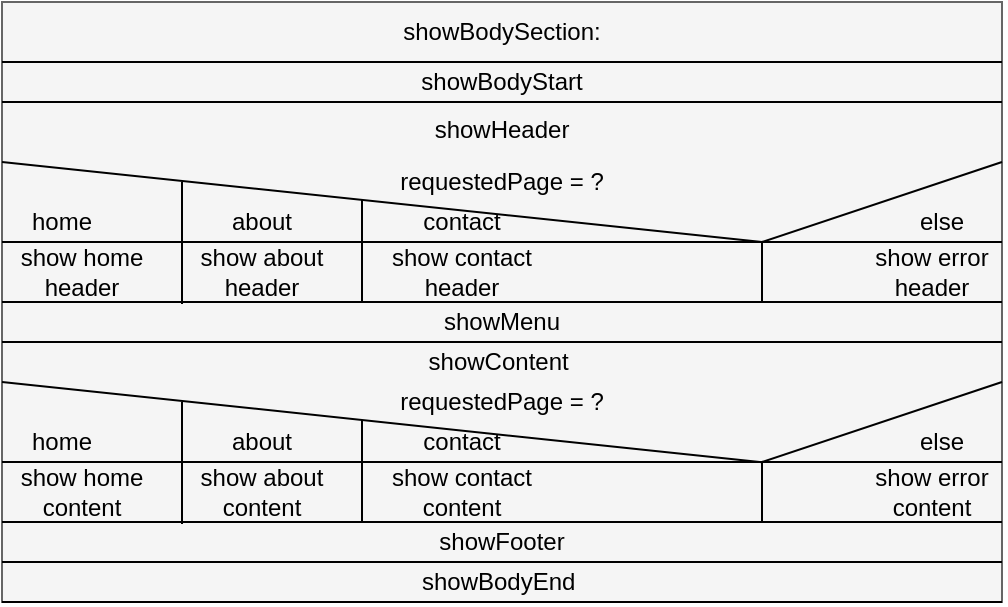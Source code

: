 <mxfile>
    <diagram id="WXe0EHgQ5oCG4pKlPfUx" name="Page-1">
        <mxGraphModel dx="628" dy="446" grid="1" gridSize="10" guides="1" tooltips="1" connect="1" arrows="1" fold="1" page="1" pageScale="1" pageWidth="827" pageHeight="1169" math="0" shadow="0">
            <root>
                <mxCell id="0"/>
                <mxCell id="1" parent="0"/>
                <mxCell id="42" style="edgeStyle=none;html=1;exitX=0;exitY=0;exitDx=0;exitDy=0;entryX=0.781;entryY=1.017;entryDx=0;entryDy=0;entryPerimeter=0;strokeColor=#000000;fontColor=#000000;endArrow=none;endFill=0;" edge="1" parent="1" source="18">
                    <mxGeometry relative="1" as="geometry">
                        <mxPoint x="570.5" y="182.38" as="targetPoint"/>
                    </mxGeometry>
                </mxCell>
                <mxCell id="50" value="" style="whiteSpace=wrap;html=1;fontColor=#333333;fillColor=#f5f5f5;strokeColor=#666666;" vertex="1" parent="1">
                    <mxGeometry x="180" y="200" width="500" height="300" as="geometry"/>
                </mxCell>
                <mxCell id="51" value="&lt;font color=&quot;#000000&quot;&gt;showBodySection:&lt;/font&gt;" style="text;strokeColor=none;align=center;fillColor=none;html=1;verticalAlign=middle;whiteSpace=wrap;rounded=0;" vertex="1" parent="1">
                    <mxGeometry x="180" y="200" width="500" height="30" as="geometry"/>
                </mxCell>
                <mxCell id="121" style="edgeStyle=none;html=1;exitX=0;exitY=0;exitDx=0;exitDy=0;strokeColor=#000000;fontColor=#000000;endArrow=none;endFill=0;" edge="1" parent="1" source="108">
                    <mxGeometry relative="1" as="geometry">
                        <mxPoint x="560" y="320" as="targetPoint"/>
                    </mxGeometry>
                </mxCell>
                <mxCell id="122" style="edgeStyle=none;html=1;exitX=1;exitY=0;exitDx=0;exitDy=0;strokeColor=#000000;fontColor=#000000;endArrow=none;endFill=0;" edge="1" parent="1" source="108">
                    <mxGeometry relative="1" as="geometry">
                        <mxPoint x="560" y="320" as="targetPoint"/>
                    </mxGeometry>
                </mxCell>
                <mxCell id="108" value="&lt;font color=&quot;#000000&quot;&gt;requestedPage = ?&lt;/font&gt;" style="text;strokeColor=none;align=center;fillColor=none;html=1;verticalAlign=middle;whiteSpace=wrap;rounded=0;" vertex="1" parent="1">
                    <mxGeometry x="180" y="280" width="500" height="20" as="geometry"/>
                </mxCell>
                <mxCell id="109" value="home" style="text;strokeColor=none;align=center;fillColor=none;html=1;verticalAlign=middle;whiteSpace=wrap;rounded=0;fontColor=#000000;" vertex="1" parent="1">
                    <mxGeometry x="180" y="300" width="60" height="20" as="geometry"/>
                </mxCell>
                <mxCell id="123" style="edgeStyle=none;html=1;exitX=1;exitY=1;exitDx=0;exitDy=0;entryX=0;entryY=1;entryDx=0;entryDy=0;strokeColor=#000000;fontColor=#000000;endArrow=none;endFill=0;" edge="1" parent="1" source="110" target="109">
                    <mxGeometry relative="1" as="geometry"/>
                </mxCell>
                <mxCell id="110" value="else" style="text;strokeColor=none;align=center;fillColor=none;html=1;verticalAlign=middle;whiteSpace=wrap;rounded=0;fontColor=#000000;" vertex="1" parent="1">
                    <mxGeometry x="620" y="300" width="60" height="20" as="geometry"/>
                </mxCell>
                <mxCell id="111" value="contact" style="text;strokeColor=none;align=center;fillColor=none;html=1;verticalAlign=middle;whiteSpace=wrap;rounded=0;fontColor=#000000;" vertex="1" parent="1">
                    <mxGeometry x="380" y="300" width="60" height="20" as="geometry"/>
                </mxCell>
                <mxCell id="112" value="about" style="text;strokeColor=none;align=center;fillColor=none;html=1;verticalAlign=middle;whiteSpace=wrap;rounded=0;fontColor=#000000;" vertex="1" parent="1">
                    <mxGeometry x="280" y="300" width="60" height="20" as="geometry"/>
                </mxCell>
                <mxCell id="113" value="&lt;font color=&quot;#000000&quot;&gt;showBodyStart&lt;/font&gt;" style="text;strokeColor=none;align=center;fillColor=none;html=1;verticalAlign=middle;whiteSpace=wrap;rounded=0;" vertex="1" parent="1">
                    <mxGeometry x="180" y="230" width="500" height="20" as="geometry"/>
                </mxCell>
                <mxCell id="114" value="&lt;font color=&quot;#000000&quot;&gt;showHeader&lt;/font&gt;" style="text;strokeColor=none;align=center;fillColor=none;html=1;verticalAlign=middle;whiteSpace=wrap;rounded=0;" vertex="1" parent="1">
                    <mxGeometry x="180" y="254" width="500" height="20" as="geometry"/>
                </mxCell>
                <mxCell id="115" value="&lt;font color=&quot;#000000&quot;&gt;showMenu&lt;/font&gt;" style="text;strokeColor=none;align=center;fillColor=none;html=1;verticalAlign=middle;whiteSpace=wrap;rounded=0;" vertex="1" parent="1">
                    <mxGeometry x="180" y="350" width="500" height="20" as="geometry"/>
                </mxCell>
                <mxCell id="116" value="&lt;font color=&quot;#000000&quot;&gt;showContent&amp;nbsp;&lt;/font&gt;" style="text;strokeColor=none;align=center;fillColor=none;html=1;verticalAlign=middle;whiteSpace=wrap;rounded=0;" vertex="1" parent="1">
                    <mxGeometry x="180" y="370" width="500" height="20" as="geometry"/>
                </mxCell>
                <mxCell id="117" value="&lt;font color=&quot;#000000&quot;&gt;showFooter&lt;br&gt;&lt;/font&gt;" style="text;strokeColor=none;align=center;fillColor=none;html=1;verticalAlign=middle;whiteSpace=wrap;rounded=0;" vertex="1" parent="1">
                    <mxGeometry x="180" y="460" width="500" height="20" as="geometry"/>
                </mxCell>
                <mxCell id="118" value="&lt;font color=&quot;#000000&quot;&gt;showBodyEnd&amp;nbsp;&lt;br&gt;&lt;/font&gt;" style="text;strokeColor=none;align=center;fillColor=none;html=1;verticalAlign=middle;whiteSpace=wrap;rounded=0;" vertex="1" parent="1">
                    <mxGeometry x="180" y="480" width="500" height="20" as="geometry"/>
                </mxCell>
                <mxCell id="119" style="edgeStyle=none;html=1;exitX=0;exitY=1;exitDx=0;exitDy=0;entryX=1;entryY=1;entryDx=0;entryDy=0;strokeColor=#000000;fontColor=#000000;endArrow=none;endFill=0;" edge="1" parent="1" source="51" target="51">
                    <mxGeometry relative="1" as="geometry"/>
                </mxCell>
                <mxCell id="120" style="edgeStyle=none;html=1;exitX=0;exitY=1;exitDx=0;exitDy=0;entryX=1;entryY=1;entryDx=0;entryDy=0;strokeColor=#000000;fontColor=#000000;endArrow=none;endFill=0;" edge="1" parent="1" source="113" target="113">
                    <mxGeometry relative="1" as="geometry"/>
                </mxCell>
                <mxCell id="128" style="edgeStyle=none;html=1;exitX=0;exitY=1;exitDx=0;exitDy=0;entryX=1;entryY=1;entryDx=0;entryDy=0;strokeColor=#000000;fontColor=#000000;endArrow=none;endFill=0;" edge="1" parent="1" source="124" target="127">
                    <mxGeometry relative="1" as="geometry"/>
                </mxCell>
                <mxCell id="124" value="show home header" style="text;strokeColor=none;align=center;fillColor=none;html=1;verticalAlign=middle;whiteSpace=wrap;rounded=0;fontColor=#000000;" vertex="1" parent="1">
                    <mxGeometry x="180" y="320" width="80" height="30" as="geometry"/>
                </mxCell>
                <mxCell id="125" value="show about header" style="text;strokeColor=none;align=center;fillColor=none;html=1;verticalAlign=middle;whiteSpace=wrap;rounded=0;fontColor=#000000;" vertex="1" parent="1">
                    <mxGeometry x="270" y="320" width="80" height="30" as="geometry"/>
                </mxCell>
                <mxCell id="126" value="show contact header" style="text;strokeColor=none;align=center;fillColor=none;html=1;verticalAlign=middle;whiteSpace=wrap;rounded=0;fontColor=#000000;" vertex="1" parent="1">
                    <mxGeometry x="370" y="320" width="80" height="30" as="geometry"/>
                </mxCell>
                <mxCell id="127" value="show error header" style="text;strokeColor=none;align=center;fillColor=none;html=1;verticalAlign=middle;whiteSpace=wrap;rounded=0;fontColor=#000000;" vertex="1" parent="1">
                    <mxGeometry x="610" y="320" width="70" height="30" as="geometry"/>
                </mxCell>
                <mxCell id="129" value="" style="edgeStyle=none;orthogonalLoop=1;jettySize=auto;html=1;strokeColor=#000000;fontColor=#000000;endArrow=none;endFill=0;" edge="1" parent="1">
                    <mxGeometry width="80" relative="1" as="geometry">
                        <mxPoint x="560" y="320" as="sourcePoint"/>
                        <mxPoint x="560" y="350" as="targetPoint"/>
                        <Array as="points"/>
                    </mxGeometry>
                </mxCell>
                <mxCell id="130" value="" style="edgeStyle=none;orthogonalLoop=1;jettySize=auto;html=1;strokeColor=#000000;fontColor=#000000;endArrow=none;endFill=0;" edge="1" parent="1">
                    <mxGeometry width="80" relative="1" as="geometry">
                        <mxPoint x="360" y="299" as="sourcePoint"/>
                        <mxPoint x="360" y="350" as="targetPoint"/>
                        <Array as="points"/>
                    </mxGeometry>
                </mxCell>
                <mxCell id="131" value="" style="edgeStyle=none;orthogonalLoop=1;jettySize=auto;html=1;strokeColor=#000000;fontColor=#000000;endArrow=none;endFill=0;" edge="1" parent="1">
                    <mxGeometry width="80" relative="1" as="geometry">
                        <mxPoint x="270" y="290" as="sourcePoint"/>
                        <mxPoint x="270" y="351" as="targetPoint"/>
                        <Array as="points"/>
                    </mxGeometry>
                </mxCell>
                <mxCell id="132" style="edgeStyle=none;html=1;exitX=0;exitY=1;exitDx=0;exitDy=0;entryX=1;entryY=1;entryDx=0;entryDy=0;strokeColor=#000000;fontColor=#000000;endArrow=none;endFill=0;" edge="1" parent="1" source="115" target="115">
                    <mxGeometry relative="1" as="geometry"/>
                </mxCell>
                <mxCell id="134" style="edgeStyle=none;html=1;exitX=0;exitY=0;exitDx=0;exitDy=0;entryX=0.76;entryY=0.364;entryDx=0;entryDy=0;entryPerimeter=0;strokeColor=#000000;fontColor=#000000;endArrow=none;endFill=0;" edge="1" source="136" parent="1">
                    <mxGeometry relative="1" as="geometry">
                        <mxPoint x="560" y="430.12" as="targetPoint"/>
                    </mxGeometry>
                </mxCell>
                <mxCell id="135" style="edgeStyle=none;html=1;exitX=1;exitY=0;exitDx=0;exitDy=0;strokeColor=#000000;fontColor=#000000;endArrow=none;endFill=0;" edge="1" source="136" parent="1">
                    <mxGeometry relative="1" as="geometry">
                        <mxPoint x="560" y="430" as="targetPoint"/>
                    </mxGeometry>
                </mxCell>
                <mxCell id="136" value="&lt;font color=&quot;#000000&quot;&gt;requestedPage = ?&lt;/font&gt;" style="text;strokeColor=none;align=center;fillColor=none;html=1;verticalAlign=middle;whiteSpace=wrap;rounded=0;" vertex="1" parent="1">
                    <mxGeometry x="180" y="390" width="500" height="20" as="geometry"/>
                </mxCell>
                <mxCell id="137" value="home" style="text;strokeColor=none;align=center;fillColor=none;html=1;verticalAlign=middle;whiteSpace=wrap;rounded=0;fontColor=#000000;" vertex="1" parent="1">
                    <mxGeometry x="180" y="410" width="60" height="20" as="geometry"/>
                </mxCell>
                <mxCell id="138" style="edgeStyle=none;html=1;exitX=1;exitY=1;exitDx=0;exitDy=0;entryX=0;entryY=1;entryDx=0;entryDy=0;strokeColor=#000000;fontColor=#000000;endArrow=none;endFill=0;" edge="1" source="139" target="137" parent="1">
                    <mxGeometry relative="1" as="geometry"/>
                </mxCell>
                <mxCell id="139" value="else" style="text;strokeColor=none;align=center;fillColor=none;html=1;verticalAlign=middle;whiteSpace=wrap;rounded=0;fontColor=#000000;" vertex="1" parent="1">
                    <mxGeometry x="620" y="410" width="60" height="20" as="geometry"/>
                </mxCell>
                <mxCell id="140" value="contact" style="text;strokeColor=none;align=center;fillColor=none;html=1;verticalAlign=middle;whiteSpace=wrap;rounded=0;fontColor=#000000;" vertex="1" parent="1">
                    <mxGeometry x="380" y="410" width="60" height="20" as="geometry"/>
                </mxCell>
                <mxCell id="141" value="about" style="text;strokeColor=none;align=center;fillColor=none;html=1;verticalAlign=middle;whiteSpace=wrap;rounded=0;fontColor=#000000;" vertex="1" parent="1">
                    <mxGeometry x="280" y="410" width="60" height="20" as="geometry"/>
                </mxCell>
                <mxCell id="142" style="edgeStyle=none;html=1;exitX=0;exitY=1;exitDx=0;exitDy=0;entryX=1;entryY=1;entryDx=0;entryDy=0;strokeColor=#000000;fontColor=#000000;endArrow=none;endFill=0;" edge="1" source="143" target="146" parent="1">
                    <mxGeometry relative="1" as="geometry"/>
                </mxCell>
                <mxCell id="143" value="show home content" style="text;strokeColor=none;align=center;fillColor=none;html=1;verticalAlign=middle;whiteSpace=wrap;rounded=0;fontColor=#000000;" vertex="1" parent="1">
                    <mxGeometry x="180" y="430" width="80" height="30" as="geometry"/>
                </mxCell>
                <mxCell id="144" value="show about content" style="text;strokeColor=none;align=center;fillColor=none;html=1;verticalAlign=middle;whiteSpace=wrap;rounded=0;fontColor=#000000;" vertex="1" parent="1">
                    <mxGeometry x="270" y="430" width="80" height="30" as="geometry"/>
                </mxCell>
                <mxCell id="145" value="show contact content" style="text;strokeColor=none;align=center;fillColor=none;html=1;verticalAlign=middle;whiteSpace=wrap;rounded=0;fontColor=#000000;" vertex="1" parent="1">
                    <mxGeometry x="370" y="430" width="80" height="30" as="geometry"/>
                </mxCell>
                <mxCell id="146" value="show error content" style="text;strokeColor=none;align=center;fillColor=none;html=1;verticalAlign=middle;whiteSpace=wrap;rounded=0;fontColor=#000000;" vertex="1" parent="1">
                    <mxGeometry x="610" y="430" width="70" height="30" as="geometry"/>
                </mxCell>
                <mxCell id="147" value="" style="edgeStyle=none;orthogonalLoop=1;jettySize=auto;html=1;strokeColor=#000000;fontColor=#000000;endArrow=none;endFill=0;" edge="1" parent="1">
                    <mxGeometry width="80" relative="1" as="geometry">
                        <mxPoint x="560" y="430" as="sourcePoint"/>
                        <mxPoint x="560" y="460" as="targetPoint"/>
                        <Array as="points"/>
                    </mxGeometry>
                </mxCell>
                <mxCell id="148" value="" style="edgeStyle=none;orthogonalLoop=1;jettySize=auto;html=1;strokeColor=#000000;fontColor=#000000;endArrow=none;endFill=0;" edge="1" parent="1">
                    <mxGeometry width="80" relative="1" as="geometry">
                        <mxPoint x="360" y="409" as="sourcePoint"/>
                        <mxPoint x="360" y="460" as="targetPoint"/>
                        <Array as="points"/>
                    </mxGeometry>
                </mxCell>
                <mxCell id="149" value="" style="edgeStyle=none;orthogonalLoop=1;jettySize=auto;html=1;strokeColor=#000000;fontColor=#000000;endArrow=none;endFill=0;" edge="1" parent="1">
                    <mxGeometry width="80" relative="1" as="geometry">
                        <mxPoint x="270" y="400" as="sourcePoint"/>
                        <mxPoint x="270" y="461" as="targetPoint"/>
                        <Array as="points"/>
                    </mxGeometry>
                </mxCell>
                <mxCell id="150" style="edgeStyle=none;html=1;exitX=0;exitY=1;exitDx=0;exitDy=0;entryX=1;entryY=1;entryDx=0;entryDy=0;strokeColor=#000000;fontColor=#000000;endArrow=none;endFill=0;" edge="1" parent="1" source="117" target="117">
                    <mxGeometry relative="1" as="geometry"/>
                </mxCell>
                <mxCell id="151" style="edgeStyle=none;html=1;exitX=0;exitY=1;exitDx=0;exitDy=0;entryX=1;entryY=1;entryDx=0;entryDy=0;strokeColor=#000000;fontColor=#000000;endArrow=none;endFill=0;" edge="1" parent="1" source="118" target="118">
                    <mxGeometry relative="1" as="geometry"/>
                </mxCell>
            </root>
        </mxGraphModel>
    </diagram>
</mxfile>